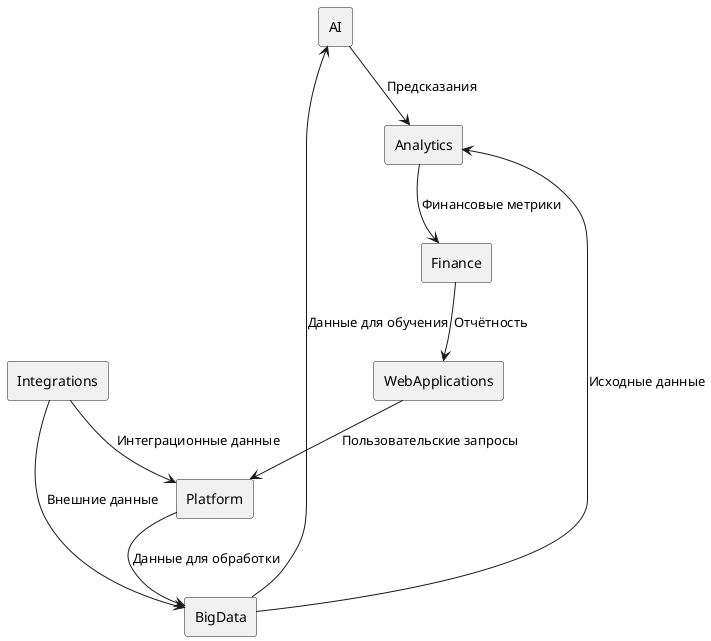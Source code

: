@startuml
rectangle AI
rectangle Finance
rectangle Analytics
rectangle Integrations
rectangle BigData
rectangle WebApplications
rectangle Platform

WebApplications --> Platform : Пользовательские запросы
Platform --> BigData : Данные для обработки
BigData --> Analytics : Исходные данные
Analytics --> Finance : Финансовые метрики
Finance --> WebApplications : Отчётность

BigData --> AI : Данные для обучения
AI --> Analytics : Предсказания

Integrations --> BigData : Внешние данные
Integrations --> Platform : Интеграционные данные
@enduml